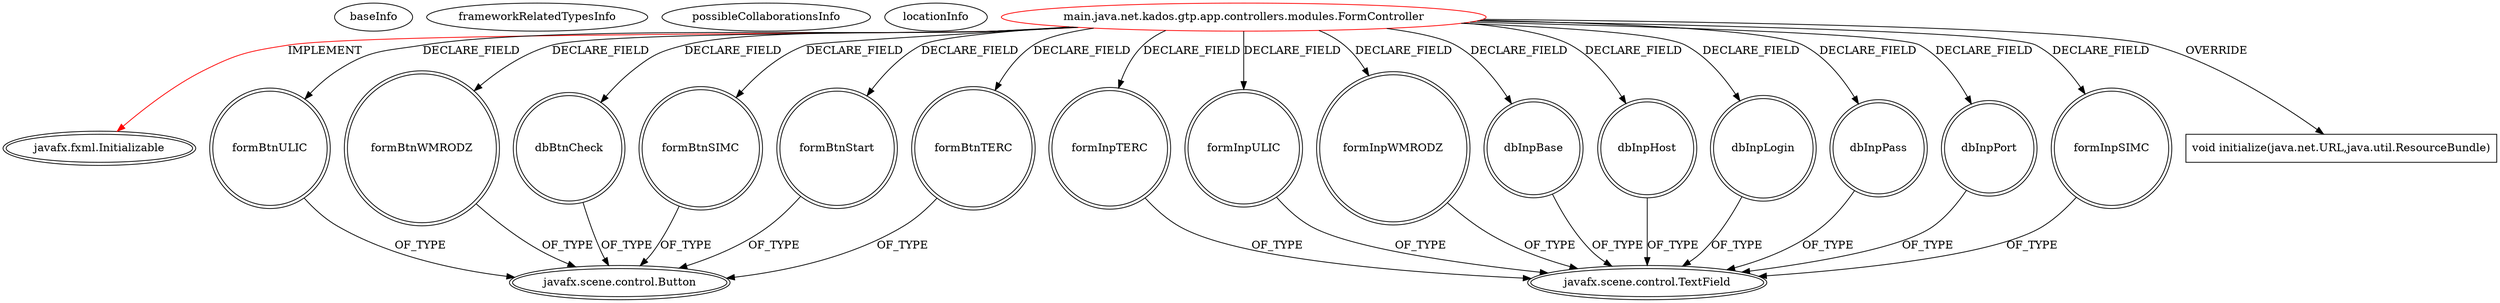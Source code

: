digraph {
baseInfo[graphId=381,category="extension_graph",isAnonymous=false,possibleRelation=false]
frameworkRelatedTypesInfo[0="javafx.fxml.Initializable"]
possibleCollaborationsInfo[]
locationInfo[projectName="Digital87-GUS-Teryt-Parser",filePath="/Digital87-GUS-Teryt-Parser/GUS-Teryt-Parser-master/src/main/java/net/kados/gtp/app/controllers/modules/FormController.java",contextSignature="FormController",graphId="381"]
0[label="main.java.net.kados.gtp.app.controllers.modules.FormController",vertexType="ROOT_CLIENT_CLASS_DECLARATION",isFrameworkType=false,color=red]
1[label="javafx.fxml.Initializable",vertexType="FRAMEWORK_INTERFACE_TYPE",isFrameworkType=true,peripheries=2]
2[label="dbBtnCheck",vertexType="FIELD_DECLARATION",isFrameworkType=true,peripheries=2,shape=circle]
3[label="javafx.scene.control.Button",vertexType="FRAMEWORK_CLASS_TYPE",isFrameworkType=true,peripheries=2]
4[label="dbInpBase",vertexType="FIELD_DECLARATION",isFrameworkType=true,peripheries=2,shape=circle]
5[label="javafx.scene.control.TextField",vertexType="FRAMEWORK_CLASS_TYPE",isFrameworkType=true,peripheries=2]
6[label="dbInpHost",vertexType="FIELD_DECLARATION",isFrameworkType=true,peripheries=2,shape=circle]
8[label="dbInpLogin",vertexType="FIELD_DECLARATION",isFrameworkType=true,peripheries=2,shape=circle]
10[label="dbInpPass",vertexType="FIELD_DECLARATION",isFrameworkType=true,peripheries=2,shape=circle]
12[label="dbInpPort",vertexType="FIELD_DECLARATION",isFrameworkType=true,peripheries=2,shape=circle]
14[label="formBtnSIMC",vertexType="FIELD_DECLARATION",isFrameworkType=true,peripheries=2,shape=circle]
16[label="formBtnStart",vertexType="FIELD_DECLARATION",isFrameworkType=true,peripheries=2,shape=circle]
18[label="formBtnTERC",vertexType="FIELD_DECLARATION",isFrameworkType=true,peripheries=2,shape=circle]
20[label="formBtnULIC",vertexType="FIELD_DECLARATION",isFrameworkType=true,peripheries=2,shape=circle]
22[label="formBtnWMRODZ",vertexType="FIELD_DECLARATION",isFrameworkType=true,peripheries=2,shape=circle]
24[label="formInpSIMC",vertexType="FIELD_DECLARATION",isFrameworkType=true,peripheries=2,shape=circle]
26[label="formInpTERC",vertexType="FIELD_DECLARATION",isFrameworkType=true,peripheries=2,shape=circle]
28[label="formInpULIC",vertexType="FIELD_DECLARATION",isFrameworkType=true,peripheries=2,shape=circle]
30[label="formInpWMRODZ",vertexType="FIELD_DECLARATION",isFrameworkType=true,peripheries=2,shape=circle]
32[label="void initialize(java.net.URL,java.util.ResourceBundle)",vertexType="OVERRIDING_METHOD_DECLARATION",isFrameworkType=false,shape=box]
0->1[label="IMPLEMENT",color=red]
0->2[label="DECLARE_FIELD"]
2->3[label="OF_TYPE"]
0->4[label="DECLARE_FIELD"]
4->5[label="OF_TYPE"]
0->6[label="DECLARE_FIELD"]
6->5[label="OF_TYPE"]
0->8[label="DECLARE_FIELD"]
8->5[label="OF_TYPE"]
0->10[label="DECLARE_FIELD"]
10->5[label="OF_TYPE"]
0->12[label="DECLARE_FIELD"]
12->5[label="OF_TYPE"]
0->14[label="DECLARE_FIELD"]
14->3[label="OF_TYPE"]
0->16[label="DECLARE_FIELD"]
16->3[label="OF_TYPE"]
0->18[label="DECLARE_FIELD"]
18->3[label="OF_TYPE"]
0->20[label="DECLARE_FIELD"]
20->3[label="OF_TYPE"]
0->22[label="DECLARE_FIELD"]
22->3[label="OF_TYPE"]
0->24[label="DECLARE_FIELD"]
24->5[label="OF_TYPE"]
0->26[label="DECLARE_FIELD"]
26->5[label="OF_TYPE"]
0->28[label="DECLARE_FIELD"]
28->5[label="OF_TYPE"]
0->30[label="DECLARE_FIELD"]
30->5[label="OF_TYPE"]
0->32[label="OVERRIDE"]
}
